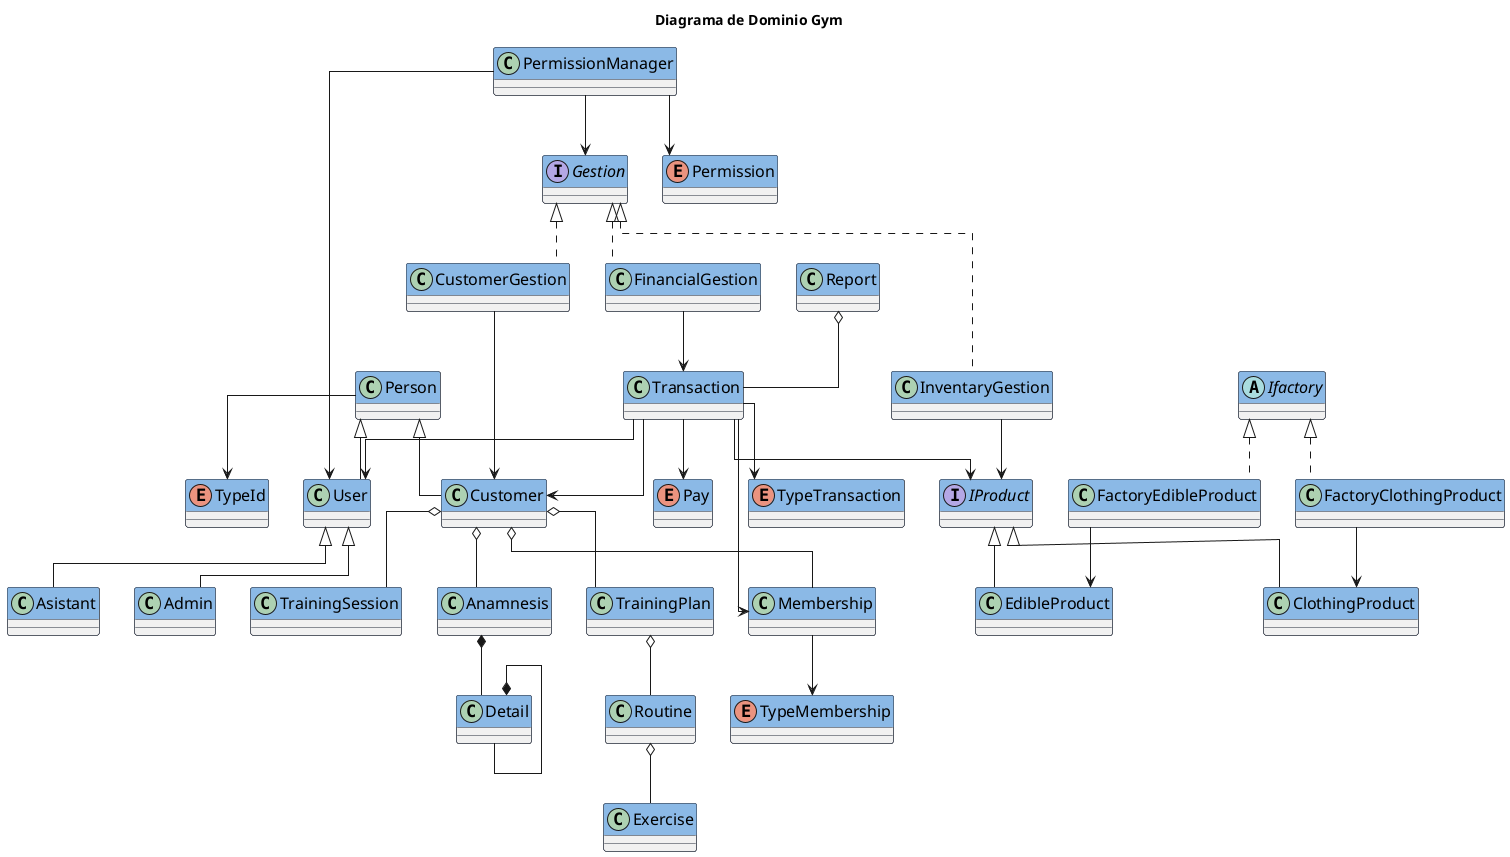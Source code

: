 @startuml 
title Diagrama de Dominio Gym

' ----- CLASES ----------
class Person{

}
enum TypeId{
}
enum Permission {

}
class PermissionManager {
    }
class Customer{

}
class User{

}
class Anamnesis{

}
class Detail{

}
class Membership{

}
enum TypeMembership{}

class TrainingPlan{

}
class Routine{

}
class Exercise{

}
class TrainingSession{

}
class Admin{

}
class Asistant{

}
interface IProduct{

}
class EdibleProduct{

}
class ClothingProduct{

}

abstract class Ifactory{  
}
class FactoryEdibleProduct{

}
class FactoryClothingProduct{

}
class InventaryGestion{

}
class CustomerGestion{

}
class FinancialGestion{
}
interface Gestion{

}
class Transaction{

}
class Report{

}
' ----- ENUMS -------------
enum Pay{

}
enum TypeTransaction{
    
}
enum TypeId{

}

'------ RELACIONES ---------
Person <|-- User
Person <|-- Customer
User <|-- Asistant
User <|-- Admin
Ifactory <|.. FactoryClothingProduct
Ifactory <|.. FactoryEdibleProduct
IProduct <|-- EdibleProduct
IProduct <|-- ClothingProduct
Gestion <|.. InventaryGestion
Gestion <|.. CustomerGestion
Gestion <|.. FinancialGestion
Customer o-- Anamnesis
Customer o-- Membership
Customer o-- TrainingPlan
Customer o-- TrainingSession
TrainingPlan o-- Routine
Report o-- Transaction
Routine o-- Exercise
Anamnesis *-- Detail
Detail*-- Detail
FactoryEdibleProduct --> EdibleProduct
FactoryClothingProduct --> ClothingProduct
InventaryGestion --> IProduct
CustomerGestion --> Customer

FinancialGestion --> Transaction
Transaction --> User
Transaction --> Customer
Transaction --> IProduct
Transaction --> Membership
Person --> TypeId
Membership --> TypeMembership
Transaction --> Pay
Transaction --> TypeTransaction

PermissionManager --> Permission
PermissionManager --> User
PermissionManager --> Gestion


' Definir la apariencia general
skinparam classAttributeIconSize 8
skinparam classFontSize 16
skinparam classFontName "Arial"
skinparam classBorderColor #212837
skinparam classHeaderFontColor #FFFFFF
skinparam classHeaderBackgroundColor #8BB9E6
skinparam classArrowColor #6E95C2
skinparam linetype ortho

' k
@enduml